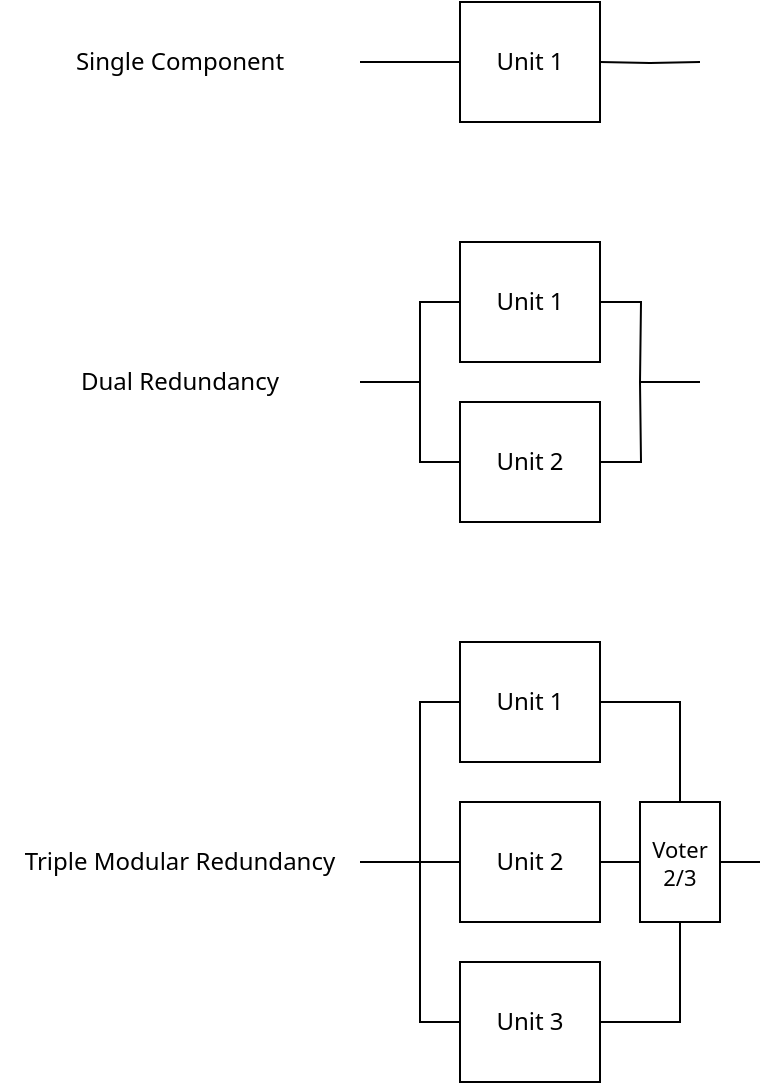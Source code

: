 <mxfile version="14.8.5" type="device"><diagram id="iko0ccF1nPpuyC8fzU79" name="Page-1"><mxGraphModel dx="1422" dy="825" grid="1" gridSize="10" guides="1" tooltips="1" connect="1" arrows="1" fold="1" page="1" pageScale="1" pageWidth="1100" pageHeight="850" math="0" shadow="0"><root><mxCell id="0"/><mxCell id="1" parent="0"/><mxCell id="hhygSJbAan3wEUnlpDD1-2" style="edgeStyle=orthogonalEdgeStyle;rounded=0;orthogonalLoop=1;jettySize=auto;html=1;exitX=0;exitY=0.5;exitDx=0;exitDy=0;fontFamily=Noto Sans;fontSource=https%3A%2F%2Ffonts.googleapis.com%2Fcss%3Ffamily%3DNoto%2BSans;endArrow=none;endFill=0;" parent="1" source="hhygSJbAan3wEUnlpDD1-1" edge="1"><mxGeometry relative="1" as="geometry"><mxPoint x="350" y="180" as="targetPoint"/></mxGeometry></mxCell><mxCell id="hhygSJbAan3wEUnlpDD1-1" value="Unit 1" style="rounded=0;whiteSpace=wrap;html=1;fontFamily=Noto Sans;fontSource=https%3A%2F%2Ffonts.googleapis.com%2Fcss%3Ffamily%3DNoto%2BSans;" parent="1" vertex="1"><mxGeometry x="400" y="150" width="70" height="60" as="geometry"/></mxCell><mxCell id="hhygSJbAan3wEUnlpDD1-3" style="edgeStyle=orthogonalEdgeStyle;rounded=0;orthogonalLoop=1;jettySize=auto;html=1;fontFamily=Noto Sans;fontSource=https%3A%2F%2Ffonts.googleapis.com%2Fcss%3Ffamily%3DNoto%2BSans;endArrow=none;endFill=0;entryX=1;entryY=0.5;entryDx=0;entryDy=0;" parent="1" target="hhygSJbAan3wEUnlpDD1-1" edge="1"><mxGeometry relative="1" as="geometry"><mxPoint x="360" y="190" as="targetPoint"/><mxPoint x="520" y="180" as="sourcePoint"/></mxGeometry></mxCell><mxCell id="hhygSJbAan3wEUnlpDD1-4" style="edgeStyle=orthogonalEdgeStyle;rounded=0;orthogonalLoop=1;jettySize=auto;html=1;exitX=0;exitY=0.5;exitDx=0;exitDy=0;fontFamily=Noto Sans;fontSource=https%3A%2F%2Ffonts.googleapis.com%2Fcss%3Ffamily%3DNoto%2BSans;endArrow=none;endFill=0;" parent="1" source="hhygSJbAan3wEUnlpDD1-5" edge="1"><mxGeometry relative="1" as="geometry"><mxPoint x="380" y="340" as="targetPoint"/></mxGeometry></mxCell><mxCell id="hhygSJbAan3wEUnlpDD1-14" style="edgeStyle=orthogonalEdgeStyle;rounded=0;orthogonalLoop=1;jettySize=auto;html=1;exitX=1;exitY=0.5;exitDx=0;exitDy=0;fontFamily=Noto Sans;fontSource=https%3A%2F%2Ffonts.googleapis.com%2Fcss%3Ffamily%3DNoto%2BSans;endArrow=none;endFill=0;" parent="1" source="hhygSJbAan3wEUnlpDD1-5" edge="1"><mxGeometry relative="1" as="geometry"><mxPoint x="490" y="340" as="targetPoint"/></mxGeometry></mxCell><mxCell id="hhygSJbAan3wEUnlpDD1-5" value="Unit 1" style="rounded=0;whiteSpace=wrap;html=1;fontFamily=Noto Sans;fontSource=https%3A%2F%2Ffonts.googleapis.com%2Fcss%3Ffamily%3DNoto%2BSans;" parent="1" vertex="1"><mxGeometry x="400" y="270" width="70" height="60" as="geometry"/></mxCell><mxCell id="hhygSJbAan3wEUnlpDD1-8" style="edgeStyle=orthogonalEdgeStyle;rounded=0;orthogonalLoop=1;jettySize=auto;html=1;exitX=0;exitY=0.5;exitDx=0;exitDy=0;fontFamily=Noto Sans;fontSource=https%3A%2F%2Ffonts.googleapis.com%2Fcss%3Ffamily%3DNoto%2BSans;endArrow=none;endFill=0;" parent="1" source="hhygSJbAan3wEUnlpDD1-7" edge="1"><mxGeometry relative="1" as="geometry"><mxPoint x="380" y="340" as="targetPoint"/></mxGeometry></mxCell><mxCell id="hhygSJbAan3wEUnlpDD1-15" style="edgeStyle=orthogonalEdgeStyle;rounded=0;orthogonalLoop=1;jettySize=auto;html=1;exitX=1;exitY=0.5;exitDx=0;exitDy=0;fontFamily=Noto Sans;fontSource=https%3A%2F%2Ffonts.googleapis.com%2Fcss%3Ffamily%3DNoto%2BSans;endArrow=none;endFill=0;" parent="1" source="hhygSJbAan3wEUnlpDD1-7" edge="1"><mxGeometry relative="1" as="geometry"><mxPoint x="490" y="340" as="targetPoint"/></mxGeometry></mxCell><mxCell id="hhygSJbAan3wEUnlpDD1-7" value="Unit 2" style="rounded=0;whiteSpace=wrap;html=1;fontFamily=Noto Sans;fontSource=https%3A%2F%2Ffonts.googleapis.com%2Fcss%3Ffamily%3DNoto%2BSans;" parent="1" vertex="1"><mxGeometry x="400" y="350" width="70" height="60" as="geometry"/></mxCell><mxCell id="hhygSJbAan3wEUnlpDD1-9" style="edgeStyle=orthogonalEdgeStyle;rounded=0;orthogonalLoop=1;jettySize=auto;html=1;fontFamily=Noto Sans;fontSource=https%3A%2F%2Ffonts.googleapis.com%2Fcss%3Ffamily%3DNoto%2BSans;endArrow=none;endFill=0;" parent="1" edge="1"><mxGeometry relative="1" as="geometry"><mxPoint x="350" y="340" as="targetPoint"/><mxPoint x="380" y="340" as="sourcePoint"/></mxGeometry></mxCell><mxCell id="hhygSJbAan3wEUnlpDD1-16" style="edgeStyle=orthogonalEdgeStyle;rounded=0;orthogonalLoop=1;jettySize=auto;html=1;fontFamily=Noto Sans;fontSource=https%3A%2F%2Ffonts.googleapis.com%2Fcss%3Ffamily%3DNoto%2BSans;endArrow=none;endFill=0;" parent="1" edge="1"><mxGeometry relative="1" as="geometry"><mxPoint x="490" y="340" as="targetPoint"/><mxPoint x="520" y="340" as="sourcePoint"/></mxGeometry></mxCell><mxCell id="hhygSJbAan3wEUnlpDD1-17" style="edgeStyle=orthogonalEdgeStyle;rounded=0;orthogonalLoop=1;jettySize=auto;html=1;exitX=0;exitY=0.5;exitDx=0;exitDy=0;fontFamily=Noto Sans;fontSource=https%3A%2F%2Ffonts.googleapis.com%2Fcss%3Ffamily%3DNoto%2BSans;endArrow=none;endFill=0;" parent="1" source="hhygSJbAan3wEUnlpDD1-19" edge="1"><mxGeometry relative="1" as="geometry"><mxPoint x="380" y="540" as="targetPoint"/></mxGeometry></mxCell><mxCell id="hhygSJbAan3wEUnlpDD1-31" style="edgeStyle=orthogonalEdgeStyle;rounded=0;orthogonalLoop=1;jettySize=auto;html=1;exitX=1;exitY=0.5;exitDx=0;exitDy=0;entryX=0.5;entryY=0;entryDx=0;entryDy=0;fontFamily=Noto Sans;fontSource=https%3A%2F%2Ffonts.googleapis.com%2Fcss%3Ffamily%3DNoto%2BSans;endArrow=none;endFill=0;" parent="1" source="hhygSJbAan3wEUnlpDD1-19" target="hhygSJbAan3wEUnlpDD1-29" edge="1"><mxGeometry relative="1" as="geometry"/></mxCell><mxCell id="hhygSJbAan3wEUnlpDD1-19" value="Unit 1" style="rounded=0;whiteSpace=wrap;html=1;fontFamily=Noto Sans;fontSource=https%3A%2F%2Ffonts.googleapis.com%2Fcss%3Ffamily%3DNoto%2BSans;" parent="1" vertex="1"><mxGeometry x="400" y="470" width="70" height="60" as="geometry"/></mxCell><mxCell id="hhygSJbAan3wEUnlpDD1-20" style="edgeStyle=orthogonalEdgeStyle;rounded=0;orthogonalLoop=1;jettySize=auto;html=1;exitX=0;exitY=0.5;exitDx=0;exitDy=0;fontFamily=Noto Sans;fontSource=https%3A%2F%2Ffonts.googleapis.com%2Fcss%3Ffamily%3DNoto%2BSans;endArrow=none;endFill=0;" parent="1" source="hhygSJbAan3wEUnlpDD1-22" edge="1"><mxGeometry relative="1" as="geometry"><mxPoint x="380" y="540" as="targetPoint"/></mxGeometry></mxCell><mxCell id="hhygSJbAan3wEUnlpDD1-30" style="edgeStyle=orthogonalEdgeStyle;rounded=0;orthogonalLoop=1;jettySize=auto;html=1;exitX=1;exitY=0.5;exitDx=0;exitDy=0;entryX=0;entryY=0.5;entryDx=0;entryDy=0;fontFamily=Noto Sans;fontSource=https%3A%2F%2Ffonts.googleapis.com%2Fcss%3Ffamily%3DNoto%2BSans;endArrow=none;endFill=0;" parent="1" source="hhygSJbAan3wEUnlpDD1-22" target="hhygSJbAan3wEUnlpDD1-29" edge="1"><mxGeometry relative="1" as="geometry"/></mxCell><mxCell id="hhygSJbAan3wEUnlpDD1-22" value="Unit 2" style="rounded=0;whiteSpace=wrap;html=1;fontFamily=Noto Sans;fontSource=https%3A%2F%2Ffonts.googleapis.com%2Fcss%3Ffamily%3DNoto%2BSans;" parent="1" vertex="1"><mxGeometry x="400" y="550" width="70" height="60" as="geometry"/></mxCell><mxCell id="hhygSJbAan3wEUnlpDD1-26" style="edgeStyle=orthogonalEdgeStyle;rounded=0;orthogonalLoop=1;jettySize=auto;html=1;exitX=0;exitY=0.5;exitDx=0;exitDy=0;fontFamily=Noto Sans;fontSource=https%3A%2F%2Ffonts.googleapis.com%2Fcss%3Ffamily%3DNoto%2BSans;endArrow=none;endFill=0;" parent="1" source="hhygSJbAan3wEUnlpDD1-25" edge="1"><mxGeometry relative="1" as="geometry"><mxPoint x="380" y="580" as="targetPoint"/></mxGeometry></mxCell><mxCell id="hhygSJbAan3wEUnlpDD1-27" style="edgeStyle=orthogonalEdgeStyle;rounded=0;orthogonalLoop=1;jettySize=auto;html=1;exitX=1;exitY=0.5;exitDx=0;exitDy=0;fontFamily=Noto Sans;fontSource=https%3A%2F%2Ffonts.googleapis.com%2Fcss%3Ffamily%3DNoto%2BSans;endArrow=none;endFill=0;entryX=0.5;entryY=1;entryDx=0;entryDy=0;" parent="1" source="hhygSJbAan3wEUnlpDD1-25" target="hhygSJbAan3wEUnlpDD1-29" edge="1"><mxGeometry relative="1" as="geometry"><mxPoint x="490" y="580" as="targetPoint"/></mxGeometry></mxCell><mxCell id="hhygSJbAan3wEUnlpDD1-25" value="Unit 3" style="rounded=0;whiteSpace=wrap;html=1;fontFamily=Noto Sans;fontSource=https%3A%2F%2Ffonts.googleapis.com%2Fcss%3Ffamily%3DNoto%2BSans;" parent="1" vertex="1"><mxGeometry x="400" y="630" width="70" height="60" as="geometry"/></mxCell><mxCell id="hhygSJbAan3wEUnlpDD1-28" style="edgeStyle=orthogonalEdgeStyle;rounded=0;orthogonalLoop=1;jettySize=auto;html=1;fontFamily=Noto Sans;fontSource=https%3A%2F%2Ffonts.googleapis.com%2Fcss%3Ffamily%3DNoto%2BSans;endArrow=none;endFill=0;" parent="1" edge="1"><mxGeometry relative="1" as="geometry"><mxPoint x="350" y="580" as="targetPoint"/><mxPoint x="380" y="580" as="sourcePoint"/></mxGeometry></mxCell><mxCell id="hhygSJbAan3wEUnlpDD1-32" style="edgeStyle=orthogonalEdgeStyle;rounded=0;orthogonalLoop=1;jettySize=auto;html=1;exitX=1;exitY=0.5;exitDx=0;exitDy=0;fontFamily=Noto Sans;fontSource=https%3A%2F%2Ffonts.googleapis.com%2Fcss%3Ffamily%3DNoto%2BSans;endArrow=none;endFill=0;" parent="1" source="hhygSJbAan3wEUnlpDD1-29" edge="1"><mxGeometry relative="1" as="geometry"><mxPoint x="550" y="580" as="targetPoint"/></mxGeometry></mxCell><mxCell id="hhygSJbAan3wEUnlpDD1-29" value="&lt;div style=&quot;font-size: 11px&quot;&gt;Voter&lt;/div&gt;&lt;div style=&quot;font-size: 11px&quot;&gt;2/3&lt;br style=&quot;font-size: 11px&quot;&gt;&lt;/div&gt;" style="rounded=0;whiteSpace=wrap;html=1;fontFamily=Noto Sans;fontSource=https%3A%2F%2Ffonts.googleapis.com%2Fcss%3Ffamily%3DNoto%2BSans;fontSize=11;" parent="1" vertex="1"><mxGeometry x="490" y="550" width="40" height="60" as="geometry"/></mxCell><mxCell id="hhygSJbAan3wEUnlpDD1-33" value="Single Component" style="text;html=1;strokeColor=none;fillColor=none;align=center;verticalAlign=middle;whiteSpace=wrap;rounded=0;fontFamily=Noto Sans;fontSource=https%3A%2F%2Ffonts.googleapis.com%2Fcss%3Ffamily%3DNoto%2BSans;fontSize=12;" parent="1" vertex="1"><mxGeometry x="200" y="170" width="120" height="20" as="geometry"/></mxCell><mxCell id="hhygSJbAan3wEUnlpDD1-34" value="Dual Redundancy" style="text;html=1;strokeColor=none;fillColor=none;align=center;verticalAlign=middle;whiteSpace=wrap;rounded=0;fontFamily=Noto Sans;fontSource=https%3A%2F%2Ffonts.googleapis.com%2Fcss%3Ffamily%3DNoto%2BSans;fontSize=12;" parent="1" vertex="1"><mxGeometry x="200" y="330" width="120" height="20" as="geometry"/></mxCell><mxCell id="hhygSJbAan3wEUnlpDD1-35" value="Triple Modular Redundancy" style="text;html=1;strokeColor=none;fillColor=none;align=center;verticalAlign=middle;whiteSpace=wrap;rounded=0;fontFamily=Noto Sans;fontSource=https%3A%2F%2Ffonts.googleapis.com%2Fcss%3Ffamily%3DNoto%2BSans;fontSize=12;" parent="1" vertex="1"><mxGeometry x="170" y="570" width="180" height="20" as="geometry"/></mxCell></root></mxGraphModel></diagram></mxfile>